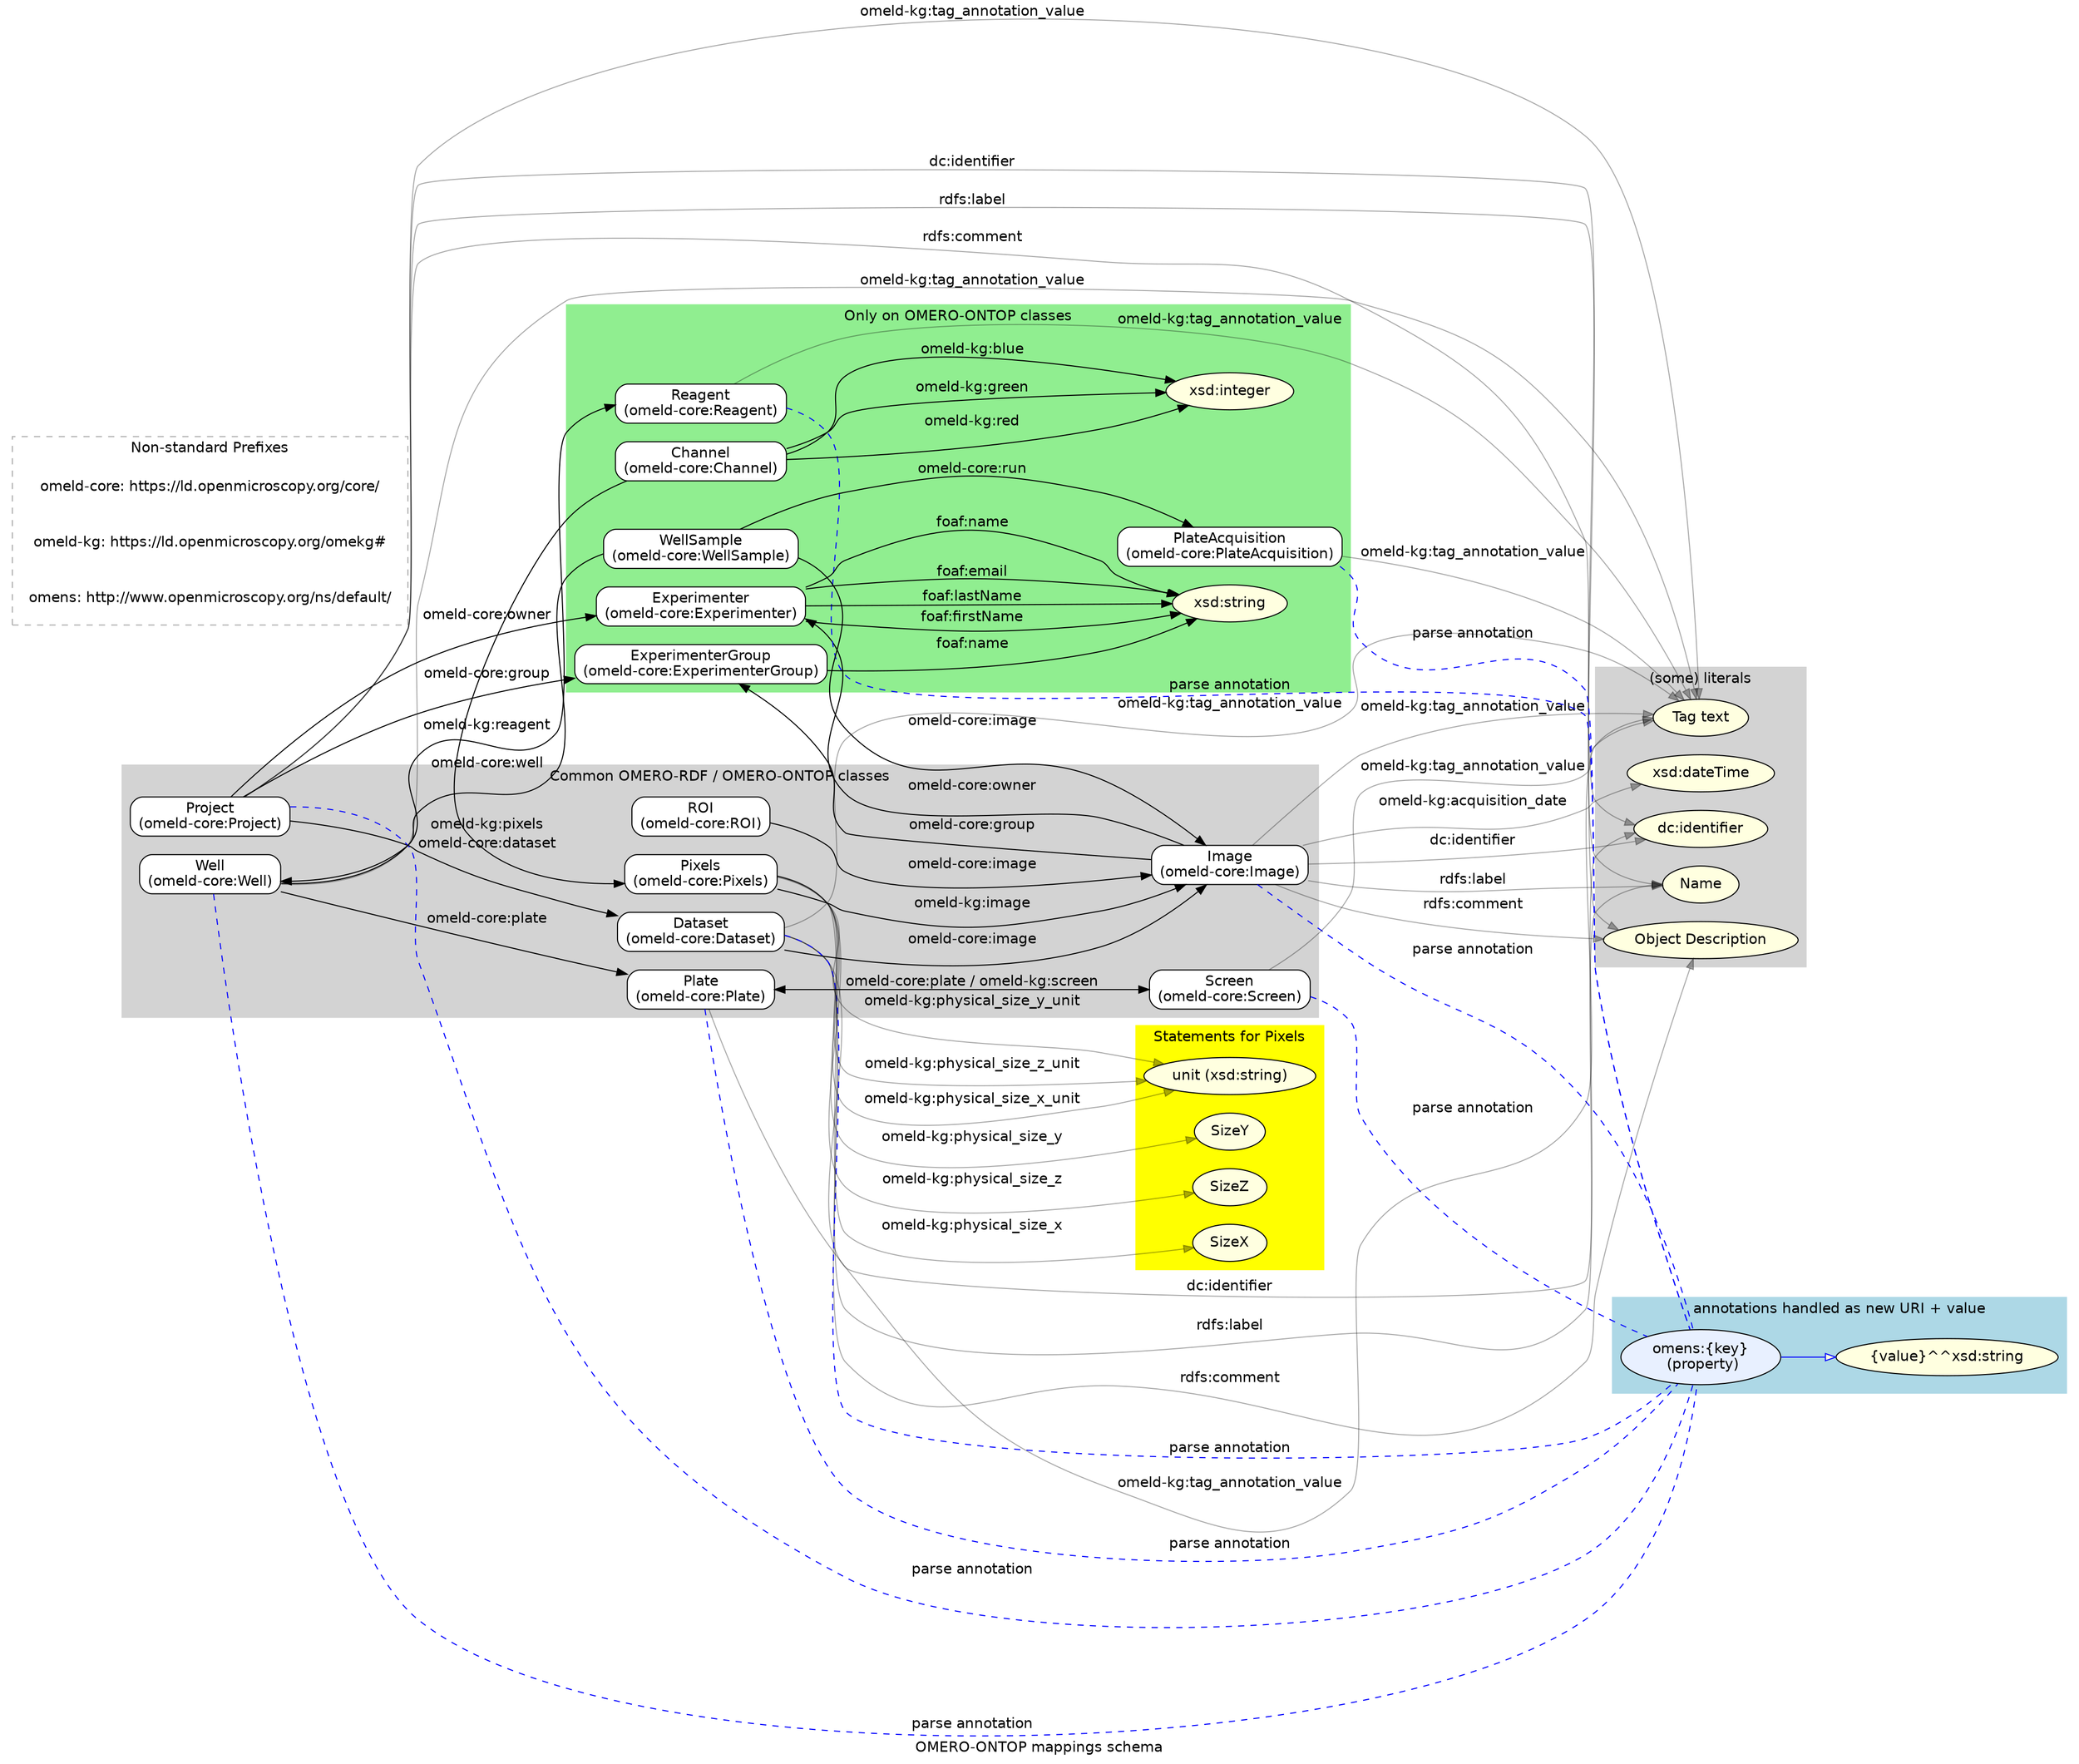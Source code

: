 // BUILT UPON BASELINE BY CHAT GPT - 5
// NEEDS MORE REVIEWS
digraph OMERO_ONTOP {
    label = "OMERO-ONTOP mappings schema";
    rankdir = LR;
    fontname = "Helvetica";
    
    // --- Defaults ---
    node [fontname = "Helvetica";];
    edge [fontname = "Helvetica";];
    graph [splines = true; overlap = false; bgcolor = "white";];
    
    // =========================
    // Core entity classes
    // =========================
    subgraph cluster_entities {
        label = "Common OMERO-RDF / OMERO-ONTOP classes";
        style = filled;
        color = lightgrey;
        
        Project [label = "Project\n(omeld-core:Project)";shape = box;style = "rounded,filled";fillcolor = white;];
        Dataset [label = "Dataset\n(omeld-core:Dataset)";shape = box;style = "rounded,filled";fillcolor = white;];
        Image [label = "Image\n(omeld-core:Image)";shape = box;style = "rounded,filled";fillcolor = white;];
        Pixels [label = "Pixels\n(omeld-core:Pixels)";shape = box;style = "rounded,filled";fillcolor = white;];
        ROI [label = "ROI\n(omeld-core:ROI)";shape = box;style = "rounded,filled";fillcolor = white;];
        Screen [label = "Screen\n(omeld-core:Screen)";shape = box;style = "rounded,filled";fillcolor = white;];
        Plate [label = "Plate\n(omeld-core:Plate)";shape = box;style = "rounded,filled";fillcolor = white;];
        Well [label = "Well\n(omeld-core:Well)";shape = box;style = "rounded,filled";fillcolor = white;];
    }
    // Tags flattened as literals
    
    edge [color = "#00000055";];
    Dataset -> "Tag text" [label = "omeld-kg:tag_annotation_value";];
    Image -> "Tag text" [label = "omeld-kg:tag_annotation_value";];
    Project -> "Tag text" [label = "omeld-kg:tag_annotation_value";];
    Screen -> "Tag text" [label = "omeld-kg:tag_annotation_value";];
    Plate -> "Tag text" [label = "omeld-kg:tag_annotation_value";];
    PlateAcq -> "Tag text" [label = "omeld-kg:tag_annotation_value";];
    Reagent -> "Tag text" [label = "omeld-kg:tag_annotation_value";];
    Well -> "Tag text" [label = "omeld-kg:tag_annotation_value";];
    edge [color = "#000000";];
    
    subgraph cluster_entities_2 {
        label = "Only on OMERO-ONTOP classes";
        style = filled;
        color = lightgreen;
        
        Channel [label = "Channel\n(omeld-core:Channel)";shape = box;style = "rounded,filled";fillcolor = white;];
        WellSample [label = "WellSample\n(omeld-core:WellSample)";shape = box;style = "rounded,filled";fillcolor = white;];
        PlateAcq [label = "PlateAcquisition\n(omeld-core:PlateAcquisition)";shape = box;style = "rounded,filled";fillcolor = white;];
        Reagent [label = "Reagent\n(omeld-core:Reagent)";shape = box;style = "rounded,filled";fillcolor = white;];
        Expmtr [label = "Experimenter\n(omeld-core:Experimenter)";shape = box;style = "rounded,filled";fillcolor = white;];
        ExpGrp [label = "ExperimenterGroup\n(omeld-core:ExperimenterGroup)";shape = box;style = "rounded,filled";fillcolor = white;];
        
        
        
        Channel -> "xsd:integer" [label = "omeld-kg:red";];
        Channel -> "xsd:integer" [label = "omeld-kg:green";];
        Channel -> "xsd:integer" [label = "omeld-kg:blue";];
        "xsd:integer" [shape = ellipse;style = "filled";fillcolor = "lightyellow";];
        "xsd:string" [shape = ellipse;style = filled;fillcolor = lightyellow;];
    }
    
    // =========================
    // Structural relationships
    // =========================
    // Datasets & Images
    Dataset -> Image [label = "omeld-core:image";];
    
    // Projects ↔ Datasets
    Project -> Dataset [label = "omeld-core:dataset";];
    
    // Pixels / Image / ROI / Channel
    Pixels -> Image [label = "omeld-kg:image";];
    ROI -> Image [label = "omeld-core:image";];
    Channel -> Pixels [label = "omeld-kg:pixels";];
    
    // Screens, Plates, Wells
    Well -> Plate [label = "omeld-core:plate";];
    // Plate ↔ Screen (both directions exist in mappings)
    Plate -> Screen [dir = both; label = "omeld-core:plate / omeld-kg:screen";];
    
    // WellSample joins
    WellSample -> Well [label = "omeld-core:well";];
    WellSample -> PlateAcq [label = "omeld-core:run";];
    WellSample -> Image [label = "omeld-core:image";];
    
    // Reagents linked from Wells
    Well -> Reagent [label = "omeld-kg:reagent";];
    
    // Ownership & Group (pattern shown on representative nodes)
    Project -> Expmtr [label = "omeld-core:owner";];
    Project -> ExpGrp [label = "omeld-core:group";];
    
    ExpGrp -> "xsd:string" [label = "foaf:name";];
    
    Expmtr -> "xsd:string" [label = "foaf:firstName";];
    Expmtr -> "xsd:string" [label = "foaf:lastName";];
    Expmtr -> "xsd:string" [label = "foaf:email";];
    Expmtr -> "xsd:string" [label = "foaf:name";];
    
    
    Image -> Expmtr [label = "omeld-core:owner";];
    Image -> ExpGrp [label = "omeld-core:group";];
    
    // =========================
    // Metadata literals (representative)
    // =========================
    edge [color = "#00000055";];
    Project -> "dc:identifier" [label = "dc:identifier";];
    Project -> "Name" [label = "rdfs:label";];
    Project -> "Object Description" [label = "rdfs:comment";];
    
    Dataset -> "dc:identifier" [label = "dc:identifier";];
    Dataset -> "Name" [label = "rdfs:label";];
    Dataset -> "Object Description" [label = "rdfs:comment";];
    
    Image -> "dc:identifier" [label = "dc:identifier";];
    Image -> "Name" [label = "rdfs:label";];
    Image -> "Object Description" [label = "rdfs:comment";];
    Image -> "xsd:dateTime" [label = "omeld-kg:acquisition_date";];
    edge [color = "#000000";];
    
    subgraph cluster_direct_literals {
        label = "(some) literals";
        style = filled;
        color = lightgray;
        
        "Name" [shape = ellipse;style = filled;fillcolor = lightyellow;];
        "Object Description" [shape = ellipse;style = filled;fillcolor = lightyellow;];
        "dc:identifier" [shape = ellipse;style = filled;fillcolor = lightyellow;];
        "Tag text" [shape = ellipse;style = "filled";fillcolor = "lightyellow";];
        "xsd:dateTime" [shape = ellipse;style = "filled";fillcolor = "lightyellow";];
    }
    
    
    
    
    subgraph cluster_pixels {
        label = "Statements for Pixels";
        style = filled;
        color = yellow;
        
        edge [color = "#00000055";];
        Pixels -> "SizeX" [label = "omeld-kg:physical_size_x";];
        Pixels -> "unit (xsd:string)" [label = "omeld-kg:physical_size_x_unit";];
        Pixels -> "SizeY" [label = "omeld-kg:physical_size_y";];
        Pixels -> "unit (xsd:string)" [label = "omeld-kg:physical_size_y_unit";];
        Pixels -> "SizeZ" [label = "omeld-kg:physical_size_z";];
        Pixels -> "unit (xsd:string)" [label = "omeld-kg:physical_size_z_unit";];
        edge [color = "#000000";];
        
        "unit (xsd:string)" [shape = ellipse;style = filled;fillcolor = lightyellow;];
        "SizeX" [shape = ellipse;style = filled;fillcolor = lightyellow;];
        "SizeY" [shape = ellipse;style = filled;fillcolor = lightyellow;];
        "SizeZ" [shape = ellipse;style = filled;fillcolor = lightyellow;];
    }
    
    
    // =========================
    // Flattened annotations (blue edges)
    // =========================
    edge [color = blue;];
    // Key–value annotations become dynamic predicates <namespace/key> with literal values.
    Project -> "KV handling" [label = "parse annotation"; style = "dashed"; arrowhead = "none";];
    Dataset -> "KV handling" [label = "parse annotation"; style = "dashed"; arrowhead = "none";];
    Image -> "KV handling" [label = "parse annotation"; style = "dashed"; arrowhead = "none";];
    Screen -> "KV handling" [label = "parse annotation"; style = "dashed"; arrowhead = "none";];
    Plate -> "KV handling" [label = "parse annotation"; style = "dashed"; arrowhead = "none";];
    PlateAcq -> "KV handling" [label = "parse annotation"; style = "dashed"; arrowhead = "none";];
    Well -> "KV handling" [label = "parse annotation"; style = "dashed"; arrowhead = "none";];
    Reagent -> "KV handling" [label = "parse annotation"; style = "dashed"; arrowhead = "none";];
    
    
    
    subgraph cluster_annotation {
        label = "annotations handled as new URI + value";
        color = lightblue;
        style = filled;
        
        // Style for flattened annotation literal targets
        "KV handling" [shape = ellipse;style = "filled";fillcolor = "#e8f0ff";label = "omens:{key}\n (property)";];
        
        "KV handling" -> "{value}^^xsd:string" [shape = ellipse; style = "filled"; fillcolor = "lightyellow";];
        
        "{value}^^xsd:string" [shape = ellipse;style = "filled";fillcolor = "lightyellow";];
    }
    // Reset edge color
    edge [color = black;];
    
    // =========================
    // Prefix legend (compact)
    // =========================
    
    
    subgraph cluster_prefixes {
        label = "Non-standard Prefixes";
        style = dashed;
        color = "#aaaaaa";
        
        pref3 [shape = plaintext;label = "omeld-core: https://ld.openmicroscopy.org/core/";];
        pref4 [shape = plaintext;label = "omeld-kg: https://ld.openmicroscopy.org/omekg#";];
        pref5 [shape = plaintext;label = "omens: http://www.openmicroscopy.org/ns/default/";];
    }
}